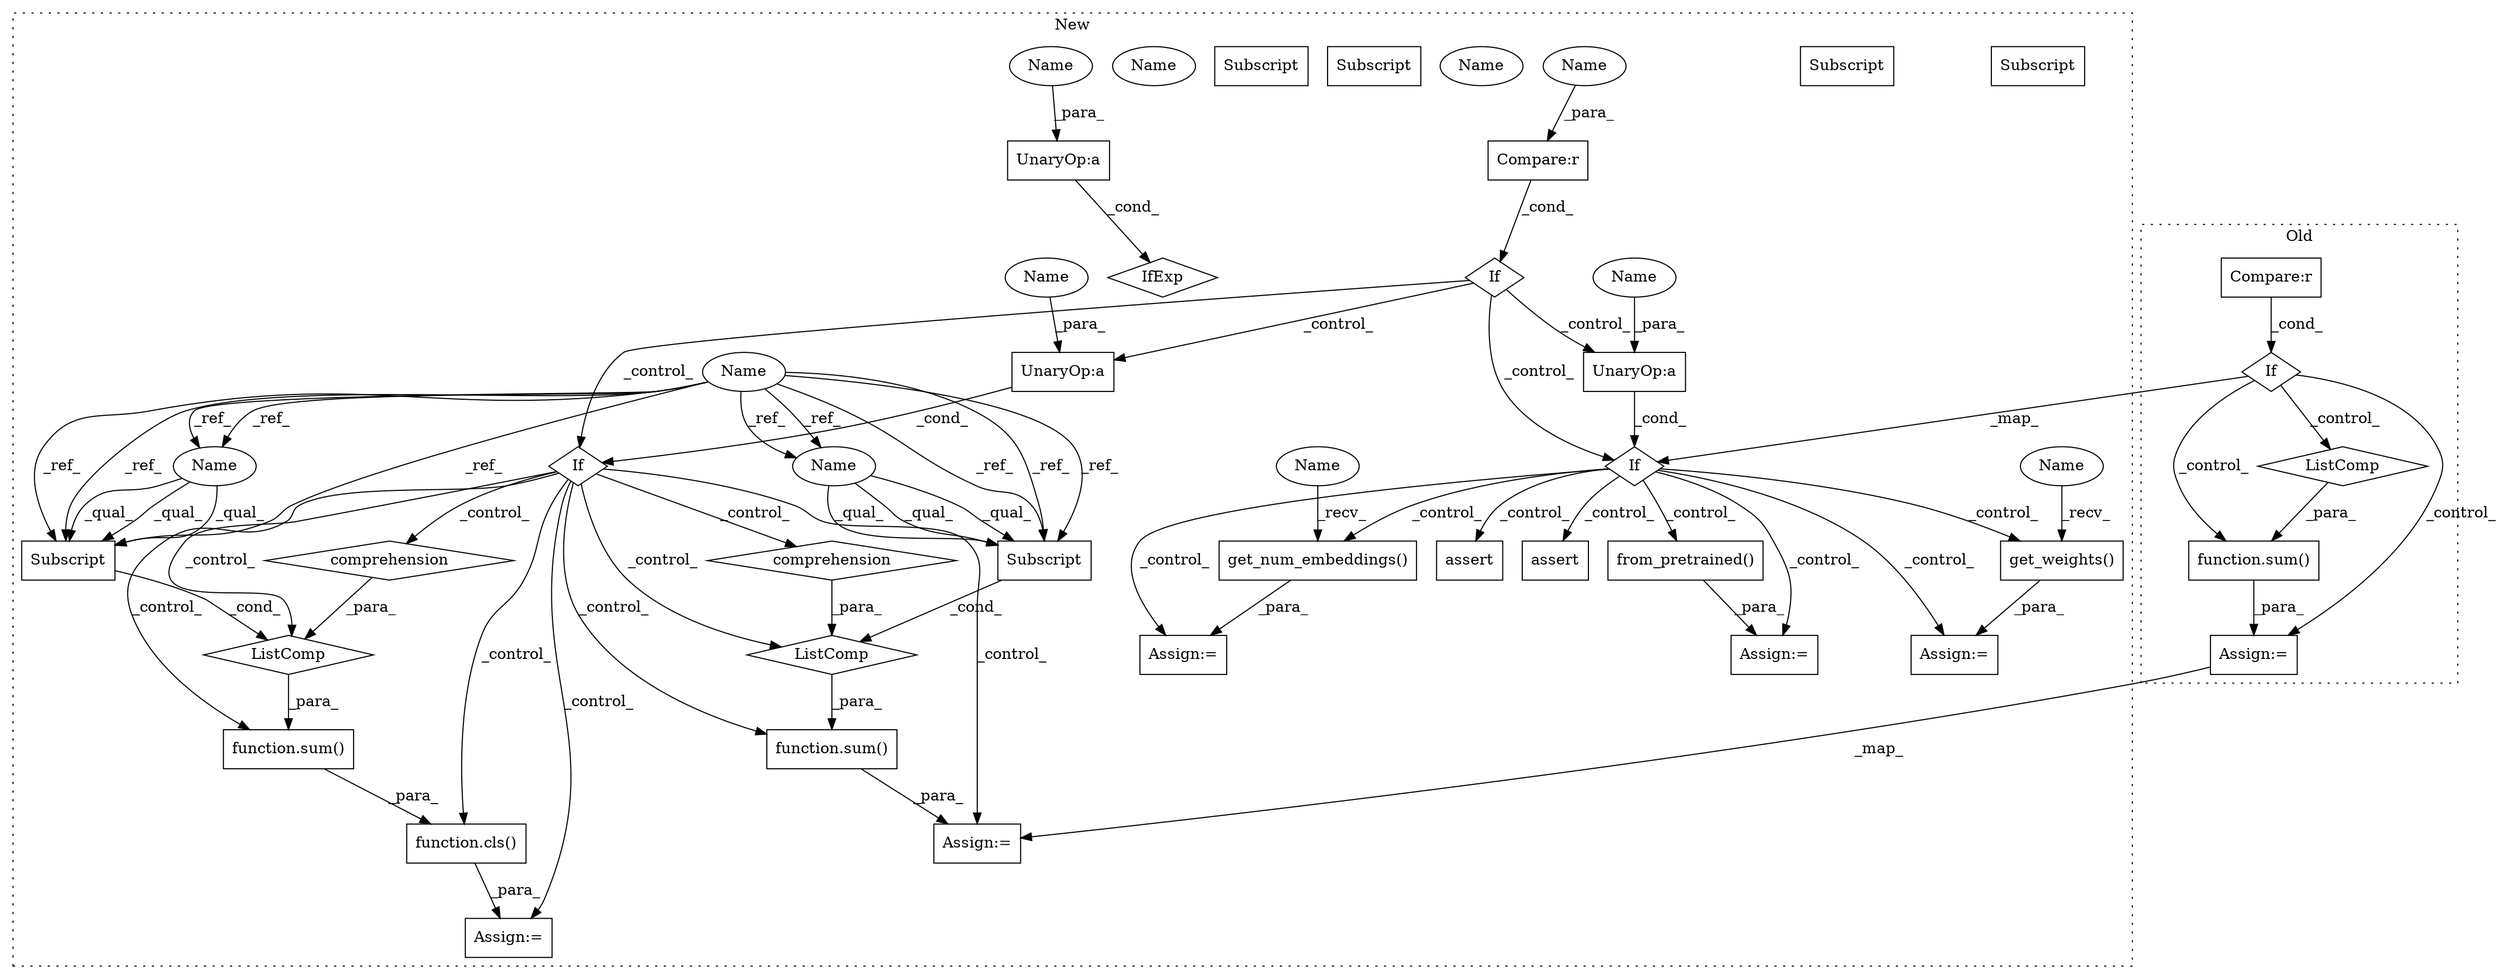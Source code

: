digraph G {
subgraph cluster0 {
1 [label="function.sum()" a="75" s="11497,11541" l="4,1" shape="box"];
3 [label="ListComp" a="106" s="11501" l="40" shape="diamond"];
5 [label="Compare:r" a="40" s="10057" l="21" shape="box"];
14 [label="If" a="96" s="10054,10078" l="3,14" shape="diamond"];
32 [label="Assign:=" a="68" s="11439" l="3" shape="box"];
label = "Old";
style="dotted";
}
subgraph cluster1 {
2 [label="IfExp" a="51" s="16978,16995" l="4,6" shape="diamond"];
4 [label="UnaryOp:a" a="61" s="16982" l="13" shape="box"];
6 [label="UnaryOp:a" a="61" s="19528" l="13" shape="box"];
7 [label="If" a="96" s="17025,17054" l="3,14" shape="diamond"];
8 [label="function.cls()" a="75" s="19929,20188" l="4,47" shape="box"];
9 [label="If" a="96" s="19525,19541" l="3,18" shape="diamond"];
10 [label="UnaryOp:a" a="61" s="17071" l="13" shape="box"];
11 [label="Compare:r" a="40" s="17028" l="26" shape="box"];
12 [label="get_num_embeddings()" a="75" s="18631" l="35" shape="box"];
13 [label="If" a="96" s="17068,17084" l="3,18" shape="diamond"];
15 [label="get_weights()" a="75" s="18558" l="39" shape="box"];
16 [label="assert" a="65" s="18493" l="7" shape="box"];
17 [label="from_pretrained()" a="75" s="19328" l="170" shape="box"];
18 [label="assert" a="65" s="18683" l="7" shape="box"];
19 [label="ListComp" a="106" s="19580" l="40" shape="diamond"];
20 [label="Name" a="87" s="16369" l="15" shape="ellipse"];
21 [label="Subscript" a="63" s="19938,0" l="18,0" shape="box"];
22 [label="Subscript" a="63" s="19581,0" l="18,0" shape="box"];
23 [label="ListComp" a="106" s="19937" l="40" shape="diamond"];
24 [label="Assign:=" a="68" s="19325" l="3" shape="box"];
25 [label="Assign:=" a="68" s="19926" l="3" shape="box"];
26 [label="Assign:=" a="68" s="18555" l="3" shape="box"];
27 [label="comprehension" a="45" s="19600" l="3" shape="diamond"];
28 [label="Assign:=" a="68" s="18628" l="3" shape="box"];
29 [label="comprehension" a="45" s="19957" l="3" shape="diamond"];
30 [label="function.sum()" a="75" s="19933,19977" l="4,1" shape="box"];
31 [label="Assign:=" a="68" s="19569" l="3" shape="box"];
33 [label="function.sum()" a="75" s="19576,19620" l="4,1" shape="box"];
34 [label="Name" a="87" s="18558" l="14" shape="ellipse"];
35 [label="Name" a="87" s="17028" l="14" shape="ellipse"];
36 [label="Name" a="87" s="18631" l="14" shape="ellipse"];
37 [label="Name" a="87" s="19938" l="15" shape="ellipse"];
38 [label="Subscript" a="63" s="19938,0" l="18,0" shape="box"];
39 [label="Subscript" a="63" s="19581,0" l="18,0" shape="box"];
40 [label="Name" a="87" s="19581" l="15" shape="ellipse"];
41 [label="Name" a="87" s="17075" l="9" shape="ellipse"];
42 [label="Name" a="87" s="16986" l="9" shape="ellipse"];
43 [label="Name" a="87" s="19532" l="9" shape="ellipse"];
44 [label="Name" a="87" s="19938" l="15" shape="ellipse"];
45 [label="Name" a="87" s="19581" l="15" shape="ellipse"];
46 [label="Subscript" a="63" s="19581,0" l="18,0" shape="box"];
47 [label="Subscript" a="63" s="19938,0" l="18,0" shape="box"];
label = "New";
style="dotted";
}
1 -> 32 [label="_para_"];
3 -> 1 [label="_para_"];
4 -> 2 [label="_cond_"];
5 -> 14 [label="_cond_"];
6 -> 9 [label="_cond_"];
7 -> 13 [label="_control_"];
7 -> 9 [label="_control_"];
7 -> 10 [label="_control_"];
7 -> 6 [label="_control_"];
8 -> 25 [label="_para_"];
9 -> 25 [label="_control_"];
9 -> 8 [label="_control_"];
9 -> 29 [label="_control_"];
9 -> 30 [label="_control_"];
9 -> 19 [label="_control_"];
9 -> 31 [label="_control_"];
9 -> 33 [label="_control_"];
9 -> 27 [label="_control_"];
9 -> 23 [label="_control_"];
10 -> 13 [label="_cond_"];
11 -> 7 [label="_cond_"];
12 -> 28 [label="_para_"];
13 -> 15 [label="_control_"];
13 -> 16 [label="_control_"];
13 -> 24 [label="_control_"];
13 -> 12 [label="_control_"];
13 -> 17 [label="_control_"];
13 -> 26 [label="_control_"];
13 -> 28 [label="_control_"];
13 -> 18 [label="_control_"];
14 -> 32 [label="_control_"];
14 -> 3 [label="_control_"];
14 -> 13 [label="_map_"];
14 -> 1 [label="_control_"];
15 -> 26 [label="_para_"];
17 -> 24 [label="_para_"];
19 -> 33 [label="_para_"];
20 -> 46 [label="_ref_"];
20 -> 46 [label="_ref_"];
20 -> 47 [label="_ref_"];
20 -> 44 [label="_ref_"];
20 -> 46 [label="_ref_"];
20 -> 47 [label="_ref_"];
20 -> 44 [label="_ref_"];
20 -> 47 [label="_ref_"];
20 -> 45 [label="_ref_"];
20 -> 45 [label="_ref_"];
23 -> 30 [label="_para_"];
27 -> 19 [label="_para_"];
29 -> 23 [label="_para_"];
30 -> 8 [label="_para_"];
32 -> 31 [label="_map_"];
33 -> 31 [label="_para_"];
34 -> 15 [label="_recv_"];
35 -> 11 [label="_para_"];
36 -> 12 [label="_recv_"];
41 -> 10 [label="_para_"];
42 -> 4 [label="_para_"];
43 -> 6 [label="_para_"];
44 -> 47 [label="_qual_"];
44 -> 47 [label="_qual_"];
44 -> 47 [label="_qual_"];
45 -> 46 [label="_qual_"];
45 -> 46 [label="_qual_"];
45 -> 46 [label="_qual_"];
46 -> 19 [label="_cond_"];
47 -> 23 [label="_cond_"];
}